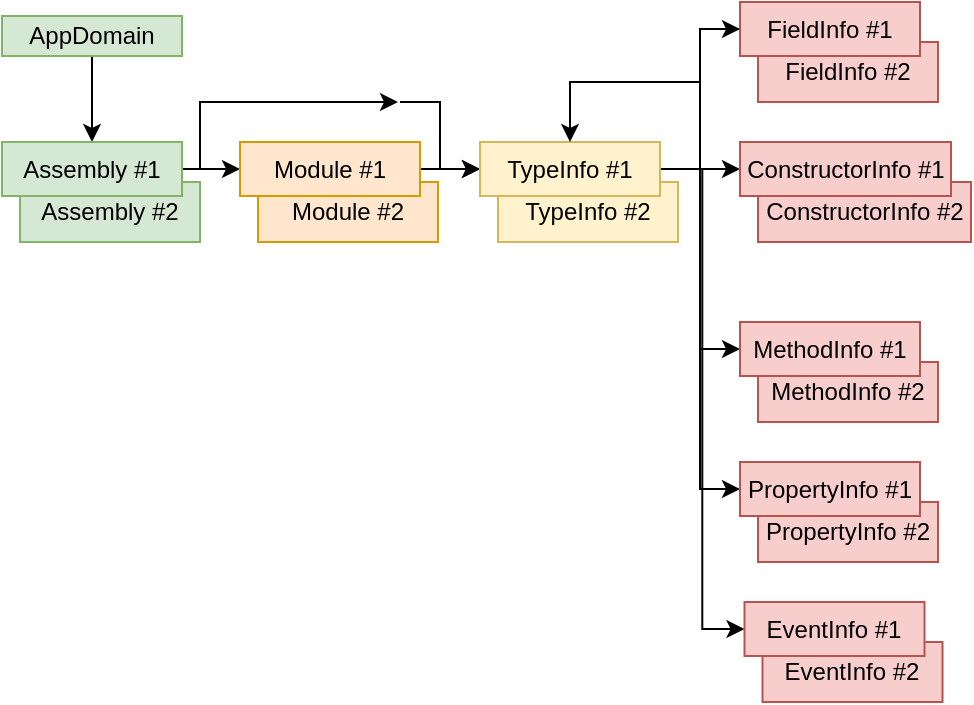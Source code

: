 <mxfile version="13.9.9" type="device"><diagram id="iku5y2sl7-ibXtrnsFVN" name="第 1 页"><mxGraphModel dx="632" dy="555" grid="1" gridSize="10" guides="1" tooltips="1" connect="1" arrows="1" fold="1" page="1" pageScale="1" pageWidth="827" pageHeight="1169" math="0" shadow="0"><root><mxCell id="0"/><mxCell id="1" parent="0"/><mxCell id="lIa1h2Xh-2stVWSwUl2U-19" style="edgeStyle=orthogonalEdgeStyle;rounded=0;orthogonalLoop=1;jettySize=auto;html=1;" edge="1" parent="1" source="lIa1h2Xh-2stVWSwUl2U-1" target="lIa1h2Xh-2stVWSwUl2U-3"><mxGeometry relative="1" as="geometry"/></mxCell><mxCell id="lIa1h2Xh-2stVWSwUl2U-1" value="AppDomain" style="rounded=0;whiteSpace=wrap;html=1;fillColor=#d5e8d4;strokeColor=#82b366;" vertex="1" parent="1"><mxGeometry x="101" y="197" width="90" height="20" as="geometry"/></mxCell><mxCell id="lIa1h2Xh-2stVWSwUl2U-2" value="Assembly #2" style="rounded=0;whiteSpace=wrap;html=1;fillColor=#d5e8d4;strokeColor=#82b366;" vertex="1" parent="1"><mxGeometry x="110" y="280" width="90" height="30" as="geometry"/></mxCell><mxCell id="lIa1h2Xh-2stVWSwUl2U-20" style="edgeStyle=orthogonalEdgeStyle;rounded=0;orthogonalLoop=1;jettySize=auto;html=1;entryX=0;entryY=0.5;entryDx=0;entryDy=0;" edge="1" parent="1" source="lIa1h2Xh-2stVWSwUl2U-3" target="lIa1h2Xh-2stVWSwUl2U-6"><mxGeometry relative="1" as="geometry"/></mxCell><mxCell id="lIa1h2Xh-2stVWSwUl2U-23" style="edgeStyle=orthogonalEdgeStyle;rounded=0;orthogonalLoop=1;jettySize=auto;html=1;" edge="1" parent="1"><mxGeometry relative="1" as="geometry"><mxPoint x="299" y="240" as="targetPoint"/><mxPoint x="190" y="273.503" as="sourcePoint"/><Array as="points"><mxPoint x="200" y="273"/><mxPoint x="200" y="240"/></Array></mxGeometry></mxCell><mxCell id="lIa1h2Xh-2stVWSwUl2U-3" value="Assembly #1" style="rounded=0;whiteSpace=wrap;html=1;fillColor=#d5e8d4;strokeColor=#82b366;" vertex="1" parent="1"><mxGeometry x="101" y="260" width="90" height="27" as="geometry"/></mxCell><mxCell id="lIa1h2Xh-2stVWSwUl2U-5" value="Module #2" style="rounded=0;whiteSpace=wrap;html=1;fillColor=#ffe6cc;strokeColor=#d79b00;" vertex="1" parent="1"><mxGeometry x="229" y="280" width="90" height="30" as="geometry"/></mxCell><mxCell id="lIa1h2Xh-2stVWSwUl2U-21" style="edgeStyle=orthogonalEdgeStyle;rounded=0;orthogonalLoop=1;jettySize=auto;html=1;entryX=0;entryY=0.5;entryDx=0;entryDy=0;" edge="1" parent="1" source="lIa1h2Xh-2stVWSwUl2U-6" target="lIa1h2Xh-2stVWSwUl2U-8"><mxGeometry relative="1" as="geometry"/></mxCell><mxCell id="lIa1h2Xh-2stVWSwUl2U-24" style="edgeStyle=orthogonalEdgeStyle;rounded=0;orthogonalLoop=1;jettySize=auto;html=1;entryX=0;entryY=0.5;entryDx=0;entryDy=0;" edge="1" parent="1" target="lIa1h2Xh-2stVWSwUl2U-8"><mxGeometry relative="1" as="geometry"><mxPoint x="300" y="240" as="sourcePoint"/><Array as="points"><mxPoint x="320" y="240"/><mxPoint x="320" y="274"/></Array></mxGeometry></mxCell><mxCell id="lIa1h2Xh-2stVWSwUl2U-6" value="Module #1" style="rounded=0;whiteSpace=wrap;html=1;fillColor=#ffe6cc;strokeColor=#d79b00;" vertex="1" parent="1"><mxGeometry x="220" y="260" width="90" height="27" as="geometry"/></mxCell><mxCell id="lIa1h2Xh-2stVWSwUl2U-7" value="TypeInfo #2" style="rounded=0;whiteSpace=wrap;html=1;fillColor=#fff2cc;strokeColor=#d6b656;" vertex="1" parent="1"><mxGeometry x="349" y="280" width="90" height="30" as="geometry"/></mxCell><mxCell id="lIa1h2Xh-2stVWSwUl2U-22" style="edgeStyle=orthogonalEdgeStyle;rounded=0;orthogonalLoop=1;jettySize=auto;html=1;" edge="1" parent="1" source="lIa1h2Xh-2stVWSwUl2U-8" target="lIa1h2Xh-2stVWSwUl2U-12"><mxGeometry relative="1" as="geometry"/></mxCell><mxCell id="lIa1h2Xh-2stVWSwUl2U-25" style="edgeStyle=orthogonalEdgeStyle;rounded=0;orthogonalLoop=1;jettySize=auto;html=1;entryX=0;entryY=0.5;entryDx=0;entryDy=0;" edge="1" parent="1" source="lIa1h2Xh-2stVWSwUl2U-8" target="lIa1h2Xh-2stVWSwUl2U-10"><mxGeometry relative="1" as="geometry"/></mxCell><mxCell id="lIa1h2Xh-2stVWSwUl2U-27" style="edgeStyle=orthogonalEdgeStyle;rounded=0;orthogonalLoop=1;jettySize=auto;html=1;entryX=0;entryY=0.5;entryDx=0;entryDy=0;" edge="1" parent="1" source="lIa1h2Xh-2stVWSwUl2U-8" target="lIa1h2Xh-2stVWSwUl2U-14"><mxGeometry relative="1" as="geometry"/></mxCell><mxCell id="lIa1h2Xh-2stVWSwUl2U-28" style="edgeStyle=orthogonalEdgeStyle;rounded=0;orthogonalLoop=1;jettySize=auto;html=1;entryX=0;entryY=0.5;entryDx=0;entryDy=0;" edge="1" parent="1" source="lIa1h2Xh-2stVWSwUl2U-8" target="lIa1h2Xh-2stVWSwUl2U-16"><mxGeometry relative="1" as="geometry"/></mxCell><mxCell id="lIa1h2Xh-2stVWSwUl2U-29" style="edgeStyle=orthogonalEdgeStyle;rounded=0;orthogonalLoop=1;jettySize=auto;html=1;entryX=0;entryY=0.5;entryDx=0;entryDy=0;" edge="1" parent="1" source="lIa1h2Xh-2stVWSwUl2U-8" target="lIa1h2Xh-2stVWSwUl2U-18"><mxGeometry relative="1" as="geometry"/></mxCell><mxCell id="lIa1h2Xh-2stVWSwUl2U-8" value="TypeInfo #1" style="rounded=0;whiteSpace=wrap;html=1;fillColor=#fff2cc;strokeColor=#d6b656;" vertex="1" parent="1"><mxGeometry x="340" y="260" width="90" height="27" as="geometry"/></mxCell><mxCell id="lIa1h2Xh-2stVWSwUl2U-9" value="FieldInfo #2" style="rounded=0;whiteSpace=wrap;html=1;fillColor=#f8cecc;strokeColor=#b85450;" vertex="1" parent="1"><mxGeometry x="479" y="210" width="90" height="30" as="geometry"/></mxCell><mxCell id="lIa1h2Xh-2stVWSwUl2U-26" style="edgeStyle=orthogonalEdgeStyle;rounded=0;orthogonalLoop=1;jettySize=auto;html=1;entryX=0.5;entryY=0;entryDx=0;entryDy=0;exitX=0;exitY=0.5;exitDx=0;exitDy=0;" edge="1" parent="1" source="lIa1h2Xh-2stVWSwUl2U-10" target="lIa1h2Xh-2stVWSwUl2U-8"><mxGeometry relative="1" as="geometry"><Array as="points"><mxPoint x="450" y="204"/><mxPoint x="450" y="230"/><mxPoint x="385" y="230"/></Array></mxGeometry></mxCell><mxCell id="lIa1h2Xh-2stVWSwUl2U-10" value="FieldInfo #1" style="rounded=0;whiteSpace=wrap;html=1;fillColor=#f8cecc;strokeColor=#b85450;" vertex="1" parent="1"><mxGeometry x="470" y="190" width="90" height="27" as="geometry"/></mxCell><mxCell id="lIa1h2Xh-2stVWSwUl2U-11" value="ConstructorInfo&amp;nbsp;#2" style="rounded=0;whiteSpace=wrap;html=1;fillColor=#f8cecc;strokeColor=#b85450;" vertex="1" parent="1"><mxGeometry x="479" y="280" width="106.5" height="30" as="geometry"/></mxCell><mxCell id="lIa1h2Xh-2stVWSwUl2U-12" value="ConstructorInfo #1" style="rounded=0;whiteSpace=wrap;html=1;fillColor=#f8cecc;strokeColor=#b85450;" vertex="1" parent="1"><mxGeometry x="470" y="260" width="105.5" height="27" as="geometry"/></mxCell><mxCell id="lIa1h2Xh-2stVWSwUl2U-13" value="MethodInfo #2" style="rounded=0;whiteSpace=wrap;html=1;fillColor=#f8cecc;strokeColor=#b85450;" vertex="1" parent="1"><mxGeometry x="479" y="370" width="90" height="30" as="geometry"/></mxCell><mxCell id="lIa1h2Xh-2stVWSwUl2U-14" value="MethodInfo #1" style="rounded=0;whiteSpace=wrap;html=1;fillColor=#f8cecc;strokeColor=#b85450;" vertex="1" parent="1"><mxGeometry x="470" y="350" width="90" height="27" as="geometry"/></mxCell><mxCell id="lIa1h2Xh-2stVWSwUl2U-15" value="PropertyInfo #2" style="rounded=0;whiteSpace=wrap;html=1;fillColor=#f8cecc;strokeColor=#b85450;" vertex="1" parent="1"><mxGeometry x="479" y="440" width="90" height="30" as="geometry"/></mxCell><mxCell id="lIa1h2Xh-2stVWSwUl2U-16" value="PropertyInfo #1" style="rounded=0;whiteSpace=wrap;html=1;fillColor=#f8cecc;strokeColor=#b85450;" vertex="1" parent="1"><mxGeometry x="470" y="420" width="90" height="27" as="geometry"/></mxCell><mxCell id="lIa1h2Xh-2stVWSwUl2U-17" value="EventInfo #2" style="rounded=0;whiteSpace=wrap;html=1;fillColor=#f8cecc;strokeColor=#b85450;" vertex="1" parent="1"><mxGeometry x="481.25" y="510" width="90" height="30" as="geometry"/></mxCell><mxCell id="lIa1h2Xh-2stVWSwUl2U-18" value="EventInfo #1" style="rounded=0;whiteSpace=wrap;html=1;fillColor=#f8cecc;strokeColor=#b85450;" vertex="1" parent="1"><mxGeometry x="472.25" y="490" width="90" height="27" as="geometry"/></mxCell></root></mxGraphModel></diagram></mxfile>